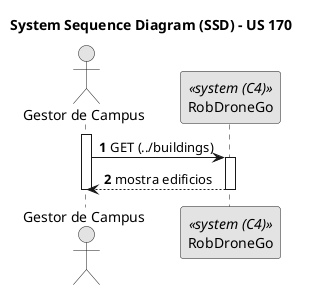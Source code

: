 @startuml
skinparam monochrome true
skinparam packageStyle rectangle
skinparam shadowing false

title System Sequence Diagram (SSD) - US 170
autonumber

actor "Gestor de Campus" as Gestor
participant "RobDroneGo" as Sistema <<system (C4)>>

activate Gestor

    Gestor -> Sistema : GET (../buildings)
    activate Sistema

    Sistema --> Gestor : mostra edificios
    deactivate Sistema

deactivate Gestor

@enduml